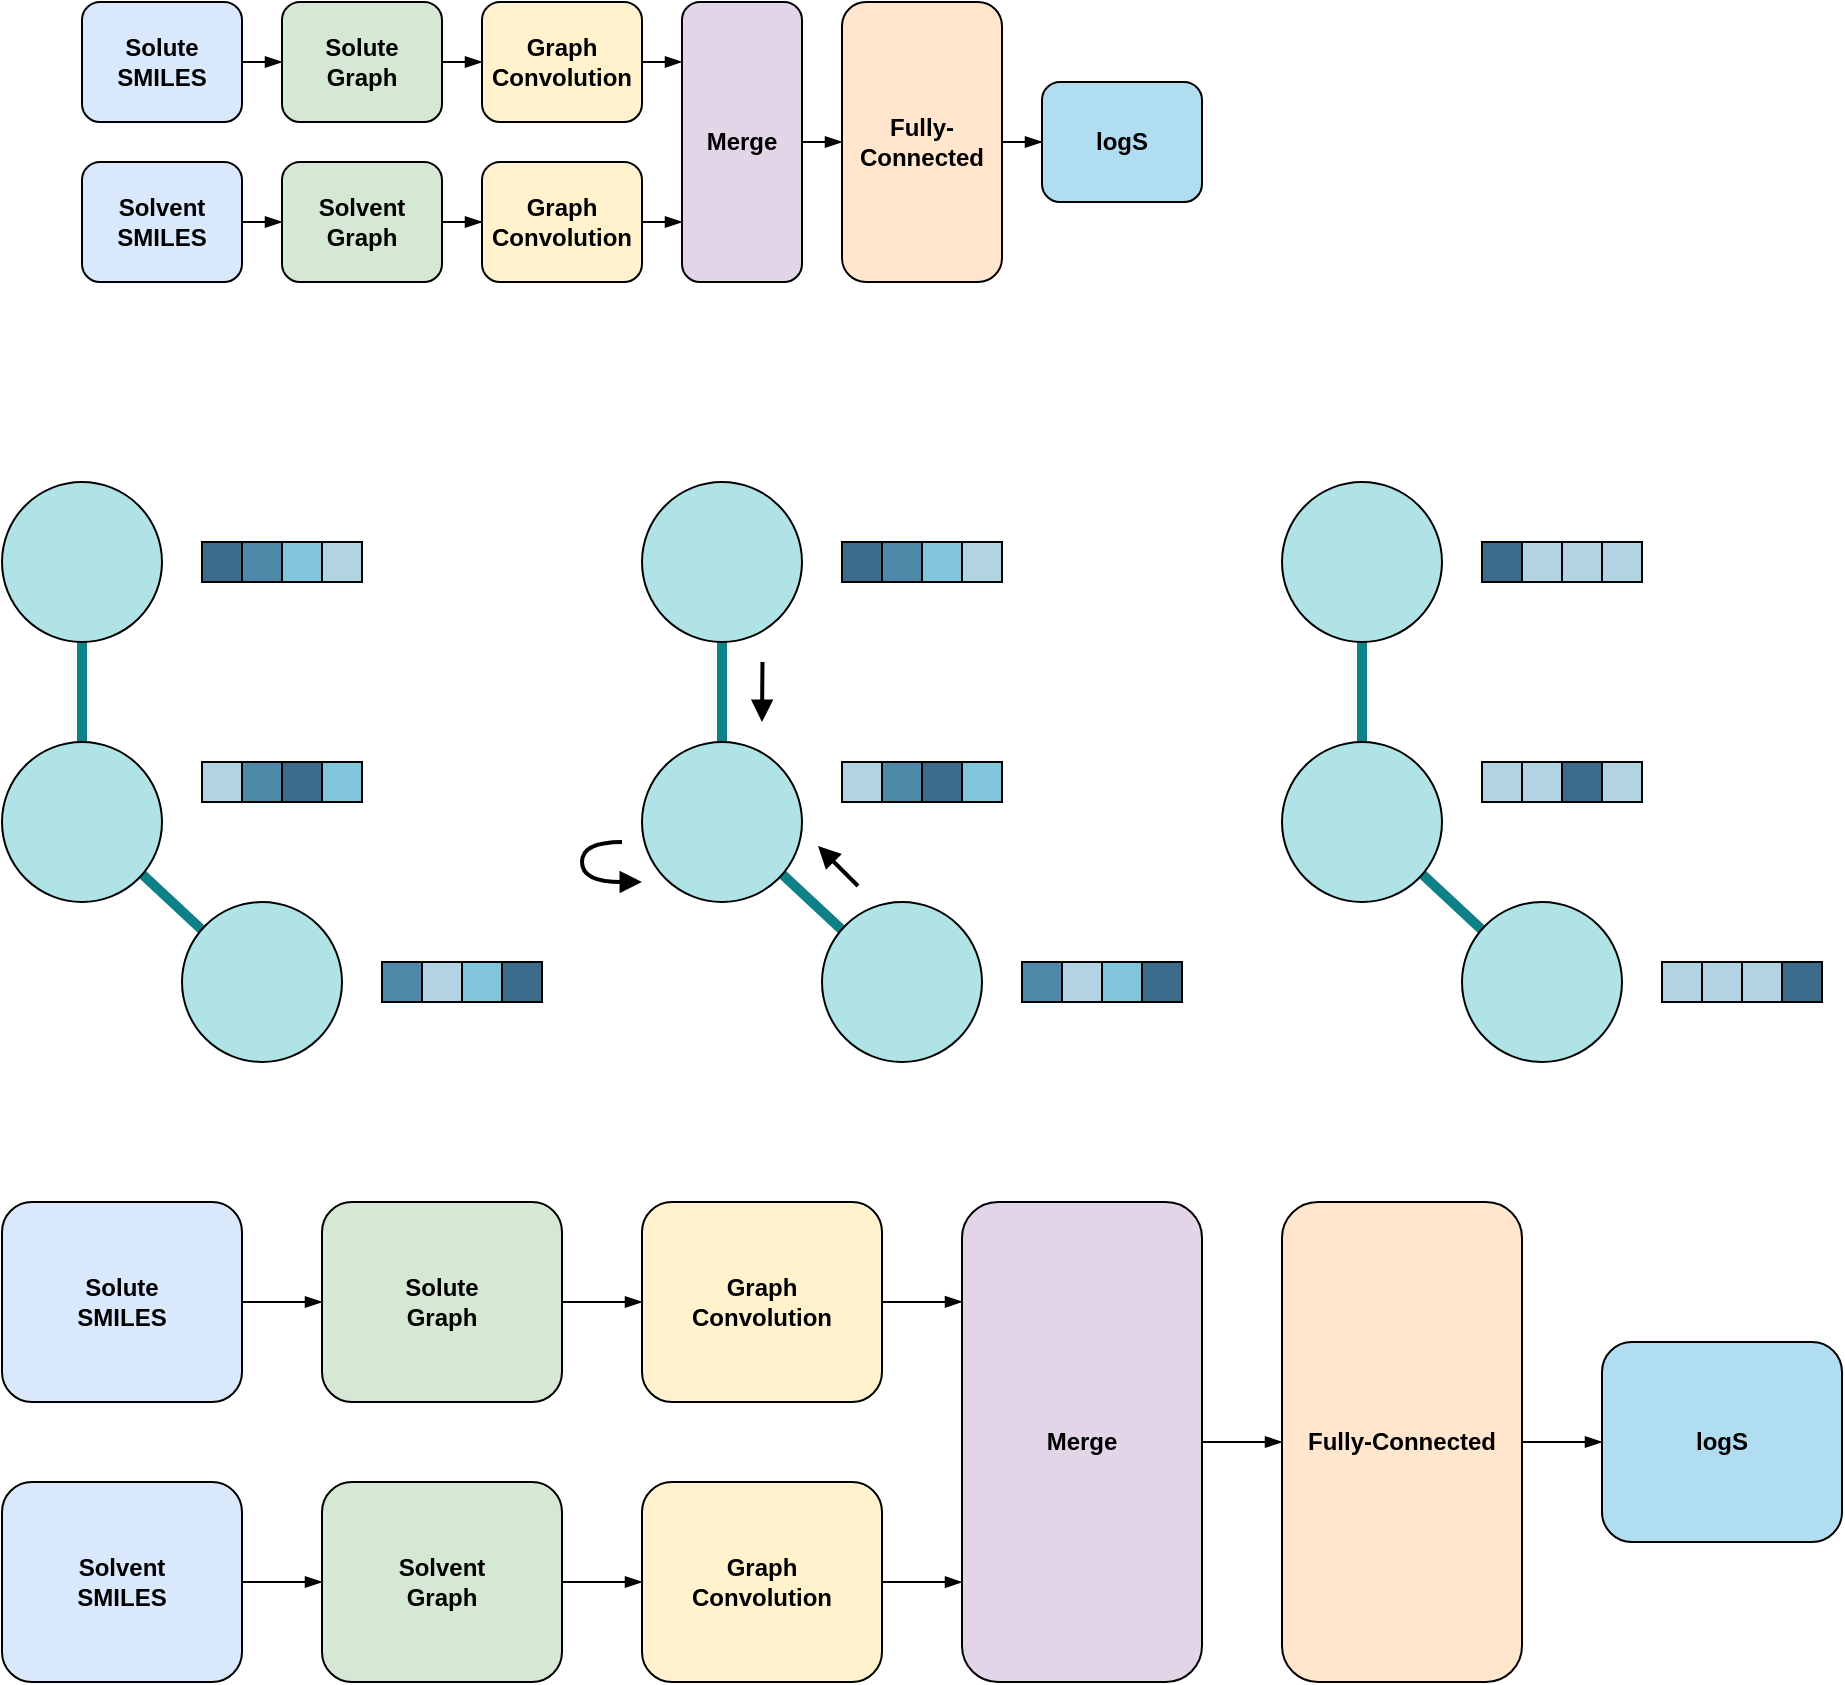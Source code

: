 <mxfile version="14.4.4" type="github">
  <diagram id="C5RBs43oDa-KdzZeNtuy" name="Page-1">
    <mxGraphModel dx="865" dy="517" grid="1" gridSize="10" guides="1" tooltips="1" connect="1" arrows="1" fold="1" page="1" pageScale="1" pageWidth="827" pageHeight="1169" math="0" shadow="0">
      <root>
        <mxCell id="WIyWlLk6GJQsqaUBKTNV-0" />
        <mxCell id="WIyWlLk6GJQsqaUBKTNV-1" parent="WIyWlLk6GJQsqaUBKTNV-0" />
        <mxCell id="qyxr5L-9Lcjn7ODCekHI-40" style="edgeStyle=orthogonalEdgeStyle;rounded=0;orthogonalLoop=1;jettySize=auto;html=1;exitX=1;exitY=0.5;exitDx=0;exitDy=0;entryX=0;entryY=0.5;entryDx=0;entryDy=0;fontStyle=1;endArrow=blockThin;endFill=1;" parent="WIyWlLk6GJQsqaUBKTNV-1" source="qyxr5L-9Lcjn7ODCekHI-23" target="qyxr5L-9Lcjn7ODCekHI-29" edge="1">
          <mxGeometry relative="1" as="geometry" />
        </mxCell>
        <mxCell id="qyxr5L-9Lcjn7ODCekHI-23" value="Solute&lt;br&gt;SMILES" style="rounded=1;whiteSpace=wrap;html=1;fontSize=12;glass=0;strokeWidth=1;shadow=0;fillColor=#dae8fc;fontStyle=1" parent="WIyWlLk6GJQsqaUBKTNV-1" vertex="1">
          <mxGeometry x="160" y="80" width="80" height="60" as="geometry" />
        </mxCell>
        <mxCell id="qyxr5L-9Lcjn7ODCekHI-43" style="edgeStyle=orthogonalEdgeStyle;rounded=0;orthogonalLoop=1;jettySize=auto;html=1;exitX=1;exitY=0.5;exitDx=0;exitDy=0;fontStyle=1;endArrow=blockThin;endFill=1;" parent="WIyWlLk6GJQsqaUBKTNV-1" source="qyxr5L-9Lcjn7ODCekHI-25" target="qyxr5L-9Lcjn7ODCekHI-33" edge="1">
          <mxGeometry relative="1" as="geometry" />
        </mxCell>
        <mxCell id="qyxr5L-9Lcjn7ODCekHI-25" value="Solvent&lt;br&gt;Graph" style="rounded=1;whiteSpace=wrap;html=1;fontSize=12;glass=0;strokeWidth=1;shadow=0;fillColor=#d5e8d4;fontStyle=1" parent="WIyWlLk6GJQsqaUBKTNV-1" vertex="1">
          <mxGeometry x="260" y="160" width="80" height="60" as="geometry" />
        </mxCell>
        <mxCell id="qyxr5L-9Lcjn7ODCekHI-41" style="edgeStyle=orthogonalEdgeStyle;rounded=0;orthogonalLoop=1;jettySize=auto;html=1;exitX=1;exitY=0.5;exitDx=0;exitDy=0;entryX=0;entryY=0.5;entryDx=0;entryDy=0;fontStyle=1;endArrow=blockThin;endFill=1;" parent="WIyWlLk6GJQsqaUBKTNV-1" source="qyxr5L-9Lcjn7ODCekHI-27" target="qyxr5L-9Lcjn7ODCekHI-25" edge="1">
          <mxGeometry relative="1" as="geometry" />
        </mxCell>
        <mxCell id="qyxr5L-9Lcjn7ODCekHI-27" value="Solvent&lt;br&gt;SMILES" style="rounded=1;whiteSpace=wrap;html=1;fontSize=12;glass=0;strokeWidth=1;shadow=0;fillColor=#dae8fc;fontStyle=1" parent="WIyWlLk6GJQsqaUBKTNV-1" vertex="1">
          <mxGeometry x="160" y="160" width="80" height="60" as="geometry" />
        </mxCell>
        <mxCell id="qyxr5L-9Lcjn7ODCekHI-42" style="edgeStyle=orthogonalEdgeStyle;rounded=0;orthogonalLoop=1;jettySize=auto;html=1;exitX=1;exitY=0.5;exitDx=0;exitDy=0;entryX=0;entryY=0.5;entryDx=0;entryDy=0;fontStyle=1;endArrow=blockThin;endFill=1;" parent="WIyWlLk6GJQsqaUBKTNV-1" source="qyxr5L-9Lcjn7ODCekHI-29" target="qyxr5L-9Lcjn7ODCekHI-31" edge="1">
          <mxGeometry relative="1" as="geometry" />
        </mxCell>
        <mxCell id="qyxr5L-9Lcjn7ODCekHI-29" value="Solute&lt;br&gt;Graph" style="rounded=1;whiteSpace=wrap;html=1;fontSize=12;glass=0;strokeWidth=1;shadow=0;fillColor=#d5e8d4;fontStyle=1" parent="WIyWlLk6GJQsqaUBKTNV-1" vertex="1">
          <mxGeometry x="260" y="80" width="80" height="60" as="geometry" />
        </mxCell>
        <mxCell id="qyxr5L-9Lcjn7ODCekHI-44" style="edgeStyle=orthogonalEdgeStyle;rounded=0;orthogonalLoop=1;jettySize=auto;html=1;exitX=1;exitY=0.5;exitDx=0;exitDy=0;entryX=0;entryY=0.214;entryDx=0;entryDy=0;entryPerimeter=0;fontStyle=1;endArrow=blockThin;endFill=1;" parent="WIyWlLk6GJQsqaUBKTNV-1" source="qyxr5L-9Lcjn7ODCekHI-31" target="qyxr5L-9Lcjn7ODCekHI-35" edge="1">
          <mxGeometry relative="1" as="geometry" />
        </mxCell>
        <mxCell id="qyxr5L-9Lcjn7ODCekHI-31" value="Graph&lt;br&gt;Convolution" style="rounded=1;whiteSpace=wrap;html=1;fontSize=12;glass=0;strokeWidth=1;shadow=0;fillColor=#fff2cc;fontStyle=1" parent="WIyWlLk6GJQsqaUBKTNV-1" vertex="1">
          <mxGeometry x="360" y="80" width="80" height="60" as="geometry" />
        </mxCell>
        <mxCell id="qyxr5L-9Lcjn7ODCekHI-45" style="edgeStyle=orthogonalEdgeStyle;rounded=0;orthogonalLoop=1;jettySize=auto;html=1;exitX=1;exitY=0.5;exitDx=0;exitDy=0;entryX=0;entryY=0.786;entryDx=0;entryDy=0;entryPerimeter=0;fontStyle=1;endArrow=blockThin;endFill=1;" parent="WIyWlLk6GJQsqaUBKTNV-1" source="qyxr5L-9Lcjn7ODCekHI-33" target="qyxr5L-9Lcjn7ODCekHI-35" edge="1">
          <mxGeometry relative="1" as="geometry" />
        </mxCell>
        <mxCell id="qyxr5L-9Lcjn7ODCekHI-33" value="&lt;span&gt;Graph&lt;br&gt;&lt;/span&gt;&lt;span&gt;Convolution&lt;/span&gt;" style="rounded=1;whiteSpace=wrap;html=1;fontSize=12;glass=0;strokeWidth=1;shadow=0;fillColor=#fff2cc;fontStyle=1" parent="WIyWlLk6GJQsqaUBKTNV-1" vertex="1">
          <mxGeometry x="360" y="160" width="80" height="60" as="geometry" />
        </mxCell>
        <mxCell id="qyxr5L-9Lcjn7ODCekHI-46" style="edgeStyle=orthogonalEdgeStyle;rounded=0;orthogonalLoop=1;jettySize=auto;html=1;exitX=1;exitY=0.5;exitDx=0;exitDy=0;entryX=0;entryY=0.5;entryDx=0;entryDy=0;fontStyle=1;endArrow=blockThin;endFill=1;" parent="WIyWlLk6GJQsqaUBKTNV-1" source="qyxr5L-9Lcjn7ODCekHI-35" target="qyxr5L-9Lcjn7ODCekHI-37" edge="1">
          <mxGeometry relative="1" as="geometry" />
        </mxCell>
        <mxCell id="qyxr5L-9Lcjn7ODCekHI-35" value="Merge" style="rounded=1;whiteSpace=wrap;html=1;fontSize=12;glass=0;strokeWidth=1;shadow=0;fillColor=#e1d5e7;fontStyle=1" parent="WIyWlLk6GJQsqaUBKTNV-1" vertex="1">
          <mxGeometry x="460" y="80" width="60" height="140" as="geometry" />
        </mxCell>
        <mxCell id="qyxr5L-9Lcjn7ODCekHI-49" style="edgeStyle=orthogonalEdgeStyle;rounded=0;orthogonalLoop=1;jettySize=auto;html=1;entryX=0;entryY=0.5;entryDx=0;entryDy=0;fontStyle=1;endArrow=blockThin;endFill=1;" parent="WIyWlLk6GJQsqaUBKTNV-1" source="qyxr5L-9Lcjn7ODCekHI-37" target="qyxr5L-9Lcjn7ODCekHI-48" edge="1">
          <mxGeometry relative="1" as="geometry" />
        </mxCell>
        <mxCell id="qyxr5L-9Lcjn7ODCekHI-37" value="Fully-Connected" style="rounded=1;whiteSpace=wrap;html=1;fontSize=12;glass=0;strokeWidth=1;shadow=0;fillColor=#ffe6cc;fontStyle=1" parent="WIyWlLk6GJQsqaUBKTNV-1" vertex="1">
          <mxGeometry x="540" y="80" width="80" height="140" as="geometry" />
        </mxCell>
        <mxCell id="qyxr5L-9Lcjn7ODCekHI-48" value="logS" style="rounded=1;whiteSpace=wrap;html=1;fontSize=12;glass=0;strokeWidth=1;shadow=0;fillColor=#b1ddf0;fontStyle=1" parent="WIyWlLk6GJQsqaUBKTNV-1" vertex="1">
          <mxGeometry x="640" y="120" width="80" height="60" as="geometry" />
        </mxCell>
        <mxCell id="qyxr5L-9Lcjn7ODCekHI-85" value="" style="endArrow=none;html=1;entryX=0;entryY=0;entryDx=0;entryDy=0;exitX=1;exitY=1;exitDx=0;exitDy=0;strokeWidth=5;fillColor=#b0e3e6;strokeColor=#0e8088;" parent="WIyWlLk6GJQsqaUBKTNV-1" source="qyxr5L-9Lcjn7ODCekHI-86" target="qyxr5L-9Lcjn7ODCekHI-91" edge="1">
          <mxGeometry width="50" height="50" relative="1" as="geometry">
            <mxPoint x="490" y="460" as="sourcePoint" />
            <mxPoint x="490" y="420" as="targetPoint" />
          </mxGeometry>
        </mxCell>
        <mxCell id="qyxr5L-9Lcjn7ODCekHI-86" value="" style="ellipse;whiteSpace=wrap;html=1;aspect=fixed;fillColor=#b0e3e6;" parent="WIyWlLk6GJQsqaUBKTNV-1" vertex="1">
          <mxGeometry x="530" y="530" width="80" height="80" as="geometry" />
        </mxCell>
        <mxCell id="qyxr5L-9Lcjn7ODCekHI-89" value="" style="endArrow=none;html=1;entryX=0.5;entryY=1;entryDx=0;entryDy=0;exitX=0.5;exitY=0;exitDx=0;exitDy=0;strokeWidth=5;fillColor=#b0e3e6;strokeColor=#0e8088;" parent="WIyWlLk6GJQsqaUBKTNV-1" source="qyxr5L-9Lcjn7ODCekHI-90" target="qyxr5L-9Lcjn7ODCekHI-91" edge="1">
          <mxGeometry width="50" height="50" relative="1" as="geometry">
            <mxPoint x="560" y="350" as="sourcePoint" />
            <mxPoint x="461.716" y="471.716" as="targetPoint" />
          </mxGeometry>
        </mxCell>
        <mxCell id="qyxr5L-9Lcjn7ODCekHI-90" value="" style="ellipse;whiteSpace=wrap;html=1;aspect=fixed;fillColor=#b0e3e6;" parent="WIyWlLk6GJQsqaUBKTNV-1" vertex="1">
          <mxGeometry x="440" y="320" width="80" height="80" as="geometry" />
        </mxCell>
        <mxCell id="qyxr5L-9Lcjn7ODCekHI-91" value="" style="ellipse;whiteSpace=wrap;html=1;aspect=fixed;fillColor=#b0e3e6;" parent="WIyWlLk6GJQsqaUBKTNV-1" vertex="1">
          <mxGeometry x="440" y="450" width="80" height="80" as="geometry" />
        </mxCell>
        <mxCell id="qyxr5L-9Lcjn7ODCekHI-97" value="" style="rounded=0;whiteSpace=wrap;html=1;strokeColor=#000000;gradientColor=none;fillColor=#3b6c8c;" parent="WIyWlLk6GJQsqaUBKTNV-1" vertex="1">
          <mxGeometry x="540" y="350" width="20" height="20" as="geometry" />
        </mxCell>
        <mxCell id="qyxr5L-9Lcjn7ODCekHI-98" value="" style="rounded=0;whiteSpace=wrap;html=1;strokeColor=#000000;gradientColor=none;fillColor=#4e89a9;" parent="WIyWlLk6GJQsqaUBKTNV-1" vertex="1">
          <mxGeometry x="560" y="350" width="20" height="20" as="geometry" />
        </mxCell>
        <mxCell id="qyxr5L-9Lcjn7ODCekHI-99" value="" style="rounded=0;whiteSpace=wrap;html=1;strokeColor=#000000;gradientColor=none;fillColor=#81c5da;" parent="WIyWlLk6GJQsqaUBKTNV-1" vertex="1">
          <mxGeometry x="580" y="350" width="20" height="20" as="geometry" />
        </mxCell>
        <mxCell id="qyxr5L-9Lcjn7ODCekHI-100" value="" style="rounded=0;whiteSpace=wrap;html=1;strokeColor=#000000;gradientColor=none;fillColor=#b2d3e2;" parent="WIyWlLk6GJQsqaUBKTNV-1" vertex="1">
          <mxGeometry x="600" y="350" width="20" height="20" as="geometry" />
        </mxCell>
        <mxCell id="qyxr5L-9Lcjn7ODCekHI-122" value="" style="curved=1;endArrow=block;html=1;strokeColor=#000000;strokeWidth=2;fillColor=#000000;endFill=1;" parent="WIyWlLk6GJQsqaUBKTNV-1" edge="1">
          <mxGeometry width="50" height="50" relative="1" as="geometry">
            <mxPoint x="430" y="500" as="sourcePoint" />
            <mxPoint x="440" y="520" as="targetPoint" />
            <Array as="points">
              <mxPoint x="410" y="500" />
              <mxPoint x="410" y="520" />
            </Array>
          </mxGeometry>
        </mxCell>
        <mxCell id="qyxr5L-9Lcjn7ODCekHI-144" value="" style="endArrow=block;html=1;strokeColor=#000000;strokeWidth=2;fillColor=#000000;endFill=1;" parent="WIyWlLk6GJQsqaUBKTNV-1" edge="1">
          <mxGeometry width="50" height="50" relative="1" as="geometry">
            <mxPoint x="500.24" y="410" as="sourcePoint" />
            <mxPoint x="500" y="440" as="targetPoint" />
          </mxGeometry>
        </mxCell>
        <mxCell id="qyxr5L-9Lcjn7ODCekHI-145" value="" style="endArrow=block;html=1;strokeColor=#000000;strokeWidth=2;fillColor=#000000;endFill=1;" parent="WIyWlLk6GJQsqaUBKTNV-1" edge="1">
          <mxGeometry width="50" height="50" relative="1" as="geometry">
            <mxPoint x="548" y="522" as="sourcePoint" />
            <mxPoint x="528" y="502" as="targetPoint" />
          </mxGeometry>
        </mxCell>
        <mxCell id="qyxr5L-9Lcjn7ODCekHI-146" value="" style="rounded=0;whiteSpace=wrap;html=1;strokeColor=#000000;gradientColor=none;fillColor=#3b6c8c;" parent="WIyWlLk6GJQsqaUBKTNV-1" vertex="1">
          <mxGeometry x="580" y="460" width="20" height="20" as="geometry" />
        </mxCell>
        <mxCell id="qyxr5L-9Lcjn7ODCekHI-147" value="" style="rounded=0;whiteSpace=wrap;html=1;strokeColor=#000000;gradientColor=none;fillColor=#4e89a9;" parent="WIyWlLk6GJQsqaUBKTNV-1" vertex="1">
          <mxGeometry x="560" y="460" width="20" height="20" as="geometry" />
        </mxCell>
        <mxCell id="qyxr5L-9Lcjn7ODCekHI-148" value="" style="rounded=0;whiteSpace=wrap;html=1;strokeColor=#000000;gradientColor=none;fillColor=#81c5da;" parent="WIyWlLk6GJQsqaUBKTNV-1" vertex="1">
          <mxGeometry x="600" y="460" width="20" height="20" as="geometry" />
        </mxCell>
        <mxCell id="qyxr5L-9Lcjn7ODCekHI-149" value="" style="rounded=0;whiteSpace=wrap;html=1;strokeColor=#000000;gradientColor=none;fillColor=#b2d3e2;" parent="WIyWlLk6GJQsqaUBKTNV-1" vertex="1">
          <mxGeometry x="540" y="460" width="20" height="20" as="geometry" />
        </mxCell>
        <mxCell id="qyxr5L-9Lcjn7ODCekHI-154" value="" style="rounded=0;whiteSpace=wrap;html=1;strokeColor=#000000;gradientColor=none;fillColor=#3b6c8c;" parent="WIyWlLk6GJQsqaUBKTNV-1" vertex="1">
          <mxGeometry x="690" y="560" width="20" height="20" as="geometry" />
        </mxCell>
        <mxCell id="qyxr5L-9Lcjn7ODCekHI-155" value="" style="rounded=0;whiteSpace=wrap;html=1;strokeColor=#000000;gradientColor=none;fillColor=#4e89a9;" parent="WIyWlLk6GJQsqaUBKTNV-1" vertex="1">
          <mxGeometry x="630" y="560" width="20" height="20" as="geometry" />
        </mxCell>
        <mxCell id="qyxr5L-9Lcjn7ODCekHI-156" value="" style="rounded=0;whiteSpace=wrap;html=1;strokeColor=#000000;gradientColor=none;fillColor=#81c5da;" parent="WIyWlLk6GJQsqaUBKTNV-1" vertex="1">
          <mxGeometry x="670" y="560" width="20" height="20" as="geometry" />
        </mxCell>
        <mxCell id="qyxr5L-9Lcjn7ODCekHI-157" value="" style="rounded=0;whiteSpace=wrap;html=1;strokeColor=#000000;gradientColor=none;fillColor=#b2d3e2;" parent="WIyWlLk6GJQsqaUBKTNV-1" vertex="1">
          <mxGeometry x="650" y="560" width="20" height="20" as="geometry" />
        </mxCell>
        <mxCell id="qyxr5L-9Lcjn7ODCekHI-162" value="" style="endArrow=none;html=1;entryX=0;entryY=0;entryDx=0;entryDy=0;exitX=1;exitY=1;exitDx=0;exitDy=0;strokeWidth=5;fillColor=#b0e3e6;strokeColor=#0e8088;" parent="WIyWlLk6GJQsqaUBKTNV-1" source="qyxr5L-9Lcjn7ODCekHI-163" target="qyxr5L-9Lcjn7ODCekHI-166" edge="1">
          <mxGeometry width="50" height="50" relative="1" as="geometry">
            <mxPoint x="810" y="460" as="sourcePoint" />
            <mxPoint x="810" y="420" as="targetPoint" />
          </mxGeometry>
        </mxCell>
        <mxCell id="qyxr5L-9Lcjn7ODCekHI-163" value="" style="ellipse;whiteSpace=wrap;html=1;aspect=fixed;fillColor=#b0e3e6;" parent="WIyWlLk6GJQsqaUBKTNV-1" vertex="1">
          <mxGeometry x="850" y="530" width="80" height="80" as="geometry" />
        </mxCell>
        <mxCell id="qyxr5L-9Lcjn7ODCekHI-164" value="" style="endArrow=none;html=1;entryX=0.5;entryY=1;entryDx=0;entryDy=0;exitX=0.5;exitY=0;exitDx=0;exitDy=0;strokeWidth=5;fillColor=#b0e3e6;strokeColor=#0e8088;" parent="WIyWlLk6GJQsqaUBKTNV-1" source="qyxr5L-9Lcjn7ODCekHI-165" target="qyxr5L-9Lcjn7ODCekHI-166" edge="1">
          <mxGeometry width="50" height="50" relative="1" as="geometry">
            <mxPoint x="880" y="350" as="sourcePoint" />
            <mxPoint x="781.716" y="471.716" as="targetPoint" />
          </mxGeometry>
        </mxCell>
        <mxCell id="qyxr5L-9Lcjn7ODCekHI-165" value="" style="ellipse;whiteSpace=wrap;html=1;aspect=fixed;fillColor=#b0e3e6;" parent="WIyWlLk6GJQsqaUBKTNV-1" vertex="1">
          <mxGeometry x="760" y="320" width="80" height="80" as="geometry" />
        </mxCell>
        <mxCell id="qyxr5L-9Lcjn7ODCekHI-166" value="" style="ellipse;whiteSpace=wrap;html=1;aspect=fixed;fillColor=#b0e3e6;" parent="WIyWlLk6GJQsqaUBKTNV-1" vertex="1">
          <mxGeometry x="760" y="450" width="80" height="80" as="geometry" />
        </mxCell>
        <mxCell id="qyxr5L-9Lcjn7ODCekHI-167" value="" style="rounded=0;whiteSpace=wrap;html=1;strokeColor=#000000;gradientColor=none;fillColor=#3b6c8c;" parent="WIyWlLk6GJQsqaUBKTNV-1" vertex="1">
          <mxGeometry x="860" y="350" width="20" height="20" as="geometry" />
        </mxCell>
        <mxCell id="qyxr5L-9Lcjn7ODCekHI-170" value="" style="rounded=0;whiteSpace=wrap;html=1;strokeColor=#000000;gradientColor=none;fillColor=#b2d3e2;" parent="WIyWlLk6GJQsqaUBKTNV-1" vertex="1">
          <mxGeometry x="920" y="350" width="20" height="20" as="geometry" />
        </mxCell>
        <mxCell id="qyxr5L-9Lcjn7ODCekHI-174" value="" style="rounded=0;whiteSpace=wrap;html=1;strokeColor=#000000;gradientColor=none;fillColor=#3b6c8c;" parent="WIyWlLk6GJQsqaUBKTNV-1" vertex="1">
          <mxGeometry x="900" y="460" width="20" height="20" as="geometry" />
        </mxCell>
        <mxCell id="qyxr5L-9Lcjn7ODCekHI-177" value="" style="rounded=0;whiteSpace=wrap;html=1;strokeColor=#000000;gradientColor=none;fillColor=#b2d3e2;" parent="WIyWlLk6GJQsqaUBKTNV-1" vertex="1">
          <mxGeometry x="860" y="460" width="20" height="20" as="geometry" />
        </mxCell>
        <mxCell id="qyxr5L-9Lcjn7ODCekHI-178" value="" style="rounded=0;whiteSpace=wrap;html=1;strokeColor=#000000;gradientColor=none;fillColor=#3b6c8c;" parent="WIyWlLk6GJQsqaUBKTNV-1" vertex="1">
          <mxGeometry x="1010" y="560" width="20" height="20" as="geometry" />
        </mxCell>
        <mxCell id="qyxr5L-9Lcjn7ODCekHI-181" value="" style="rounded=0;whiteSpace=wrap;html=1;strokeColor=#000000;gradientColor=none;fillColor=#b2d3e2;" parent="WIyWlLk6GJQsqaUBKTNV-1" vertex="1">
          <mxGeometry x="970" y="560" width="20" height="20" as="geometry" />
        </mxCell>
        <mxCell id="qyxr5L-9Lcjn7ODCekHI-182" value="" style="rounded=0;whiteSpace=wrap;html=1;strokeColor=#000000;gradientColor=none;fillColor=#b2d3e2;" parent="WIyWlLk6GJQsqaUBKTNV-1" vertex="1">
          <mxGeometry x="880" y="460" width="20" height="20" as="geometry" />
        </mxCell>
        <mxCell id="qyxr5L-9Lcjn7ODCekHI-183" value="" style="rounded=0;whiteSpace=wrap;html=1;strokeColor=#000000;gradientColor=none;fillColor=#b2d3e2;" parent="WIyWlLk6GJQsqaUBKTNV-1" vertex="1">
          <mxGeometry x="920" y="460" width="20" height="20" as="geometry" />
        </mxCell>
        <mxCell id="qyxr5L-9Lcjn7ODCekHI-184" value="" style="rounded=0;whiteSpace=wrap;html=1;strokeColor=#000000;gradientColor=none;fillColor=#b2d3e2;" parent="WIyWlLk6GJQsqaUBKTNV-1" vertex="1">
          <mxGeometry x="900" y="350" width="20" height="20" as="geometry" />
        </mxCell>
        <mxCell id="qyxr5L-9Lcjn7ODCekHI-185" value="" style="rounded=0;whiteSpace=wrap;html=1;strokeColor=#000000;gradientColor=none;fillColor=#b2d3e2;" parent="WIyWlLk6GJQsqaUBKTNV-1" vertex="1">
          <mxGeometry x="880" y="350" width="20" height="20" as="geometry" />
        </mxCell>
        <mxCell id="qyxr5L-9Lcjn7ODCekHI-186" value="" style="rounded=0;whiteSpace=wrap;html=1;strokeColor=#000000;gradientColor=none;fillColor=#b2d3e2;" parent="WIyWlLk6GJQsqaUBKTNV-1" vertex="1">
          <mxGeometry x="950" y="560" width="20" height="20" as="geometry" />
        </mxCell>
        <mxCell id="qyxr5L-9Lcjn7ODCekHI-187" value="" style="rounded=0;whiteSpace=wrap;html=1;strokeColor=#000000;gradientColor=none;fillColor=#b2d3e2;" parent="WIyWlLk6GJQsqaUBKTNV-1" vertex="1">
          <mxGeometry x="990" y="560" width="20" height="20" as="geometry" />
        </mxCell>
        <mxCell id="qyxr5L-9Lcjn7ODCekHI-225" value="" style="endArrow=none;html=1;entryX=0;entryY=0;entryDx=0;entryDy=0;exitX=1;exitY=1;exitDx=0;exitDy=0;strokeWidth=5;fillColor=#b0e3e6;strokeColor=#0e8088;" parent="WIyWlLk6GJQsqaUBKTNV-1" source="qyxr5L-9Lcjn7ODCekHI-226" target="qyxr5L-9Lcjn7ODCekHI-229" edge="1">
          <mxGeometry width="50" height="50" relative="1" as="geometry">
            <mxPoint x="170" y="460" as="sourcePoint" />
            <mxPoint x="170" y="420" as="targetPoint" />
          </mxGeometry>
        </mxCell>
        <mxCell id="qyxr5L-9Lcjn7ODCekHI-226" value="" style="ellipse;whiteSpace=wrap;html=1;aspect=fixed;fillColor=#b0e3e6;" parent="WIyWlLk6GJQsqaUBKTNV-1" vertex="1">
          <mxGeometry x="210" y="530" width="80" height="80" as="geometry" />
        </mxCell>
        <mxCell id="qyxr5L-9Lcjn7ODCekHI-227" value="" style="endArrow=none;html=1;entryX=0.5;entryY=1;entryDx=0;entryDy=0;exitX=0.5;exitY=0;exitDx=0;exitDy=0;strokeWidth=5;fillColor=#b0e3e6;strokeColor=#0e8088;" parent="WIyWlLk6GJQsqaUBKTNV-1" source="qyxr5L-9Lcjn7ODCekHI-228" target="qyxr5L-9Lcjn7ODCekHI-229" edge="1">
          <mxGeometry width="50" height="50" relative="1" as="geometry">
            <mxPoint x="240" y="350" as="sourcePoint" />
            <mxPoint x="141.716" y="471.716" as="targetPoint" />
          </mxGeometry>
        </mxCell>
        <mxCell id="qyxr5L-9Lcjn7ODCekHI-228" value="" style="ellipse;whiteSpace=wrap;html=1;aspect=fixed;fillColor=#b0e3e6;" parent="WIyWlLk6GJQsqaUBKTNV-1" vertex="1">
          <mxGeometry x="120" y="320" width="80" height="80" as="geometry" />
        </mxCell>
        <mxCell id="qyxr5L-9Lcjn7ODCekHI-229" value="" style="ellipse;whiteSpace=wrap;html=1;aspect=fixed;fillColor=#b0e3e6;" parent="WIyWlLk6GJQsqaUBKTNV-1" vertex="1">
          <mxGeometry x="120" y="450" width="80" height="80" as="geometry" />
        </mxCell>
        <mxCell id="qyxr5L-9Lcjn7ODCekHI-230" value="" style="rounded=0;whiteSpace=wrap;html=1;strokeColor=#000000;gradientColor=none;fillColor=#3b6c8c;" parent="WIyWlLk6GJQsqaUBKTNV-1" vertex="1">
          <mxGeometry x="220" y="350" width="20" height="20" as="geometry" />
        </mxCell>
        <mxCell id="qyxr5L-9Lcjn7ODCekHI-231" value="" style="rounded=0;whiteSpace=wrap;html=1;strokeColor=#000000;gradientColor=none;fillColor=#4e89a9;" parent="WIyWlLk6GJQsqaUBKTNV-1" vertex="1">
          <mxGeometry x="240" y="350" width="20" height="20" as="geometry" />
        </mxCell>
        <mxCell id="qyxr5L-9Lcjn7ODCekHI-232" value="" style="rounded=0;whiteSpace=wrap;html=1;strokeColor=#000000;gradientColor=none;fillColor=#81c5da;" parent="WIyWlLk6GJQsqaUBKTNV-1" vertex="1">
          <mxGeometry x="260" y="350" width="20" height="20" as="geometry" />
        </mxCell>
        <mxCell id="qyxr5L-9Lcjn7ODCekHI-233" value="" style="rounded=0;whiteSpace=wrap;html=1;strokeColor=#000000;gradientColor=none;fillColor=#b2d3e2;" parent="WIyWlLk6GJQsqaUBKTNV-1" vertex="1">
          <mxGeometry x="280" y="350" width="20" height="20" as="geometry" />
        </mxCell>
        <mxCell id="qyxr5L-9Lcjn7ODCekHI-237" value="" style="rounded=0;whiteSpace=wrap;html=1;strokeColor=#000000;gradientColor=none;fillColor=#3b6c8c;" parent="WIyWlLk6GJQsqaUBKTNV-1" vertex="1">
          <mxGeometry x="260" y="460" width="20" height="20" as="geometry" />
        </mxCell>
        <mxCell id="qyxr5L-9Lcjn7ODCekHI-238" value="" style="rounded=0;whiteSpace=wrap;html=1;strokeColor=#000000;gradientColor=none;fillColor=#4e89a9;" parent="WIyWlLk6GJQsqaUBKTNV-1" vertex="1">
          <mxGeometry x="240" y="460" width="20" height="20" as="geometry" />
        </mxCell>
        <mxCell id="qyxr5L-9Lcjn7ODCekHI-239" value="" style="rounded=0;whiteSpace=wrap;html=1;strokeColor=#000000;gradientColor=none;fillColor=#81c5da;" parent="WIyWlLk6GJQsqaUBKTNV-1" vertex="1">
          <mxGeometry x="280" y="460" width="20" height="20" as="geometry" />
        </mxCell>
        <mxCell id="qyxr5L-9Lcjn7ODCekHI-240" value="" style="rounded=0;whiteSpace=wrap;html=1;strokeColor=#000000;gradientColor=none;fillColor=#b2d3e2;" parent="WIyWlLk6GJQsqaUBKTNV-1" vertex="1">
          <mxGeometry x="220" y="460" width="20" height="20" as="geometry" />
        </mxCell>
        <mxCell id="qyxr5L-9Lcjn7ODCekHI-241" value="" style="rounded=0;whiteSpace=wrap;html=1;strokeColor=#000000;gradientColor=none;fillColor=#3b6c8c;" parent="WIyWlLk6GJQsqaUBKTNV-1" vertex="1">
          <mxGeometry x="370" y="560" width="20" height="20" as="geometry" />
        </mxCell>
        <mxCell id="qyxr5L-9Lcjn7ODCekHI-242" value="" style="rounded=0;whiteSpace=wrap;html=1;strokeColor=#000000;gradientColor=none;fillColor=#4e89a9;" parent="WIyWlLk6GJQsqaUBKTNV-1" vertex="1">
          <mxGeometry x="310" y="560" width="20" height="20" as="geometry" />
        </mxCell>
        <mxCell id="qyxr5L-9Lcjn7ODCekHI-243" value="" style="rounded=0;whiteSpace=wrap;html=1;strokeColor=#000000;gradientColor=none;fillColor=#81c5da;" parent="WIyWlLk6GJQsqaUBKTNV-1" vertex="1">
          <mxGeometry x="350" y="560" width="20" height="20" as="geometry" />
        </mxCell>
        <mxCell id="qyxr5L-9Lcjn7ODCekHI-244" value="" style="rounded=0;whiteSpace=wrap;html=1;strokeColor=#000000;gradientColor=none;fillColor=#b2d3e2;" parent="WIyWlLk6GJQsqaUBKTNV-1" vertex="1">
          <mxGeometry x="330" y="560" width="20" height="20" as="geometry" />
        </mxCell>
        <mxCell id="jSfOWu_2XMGtewB_2F4b-0" style="edgeStyle=orthogonalEdgeStyle;rounded=0;orthogonalLoop=1;jettySize=auto;html=1;exitX=1;exitY=0.5;exitDx=0;exitDy=0;entryX=0;entryY=0.5;entryDx=0;entryDy=0;fontStyle=1;endArrow=blockThin;endFill=1;" edge="1" parent="WIyWlLk6GJQsqaUBKTNV-1" source="jSfOWu_2XMGtewB_2F4b-1" target="jSfOWu_2XMGtewB_2F4b-7">
          <mxGeometry relative="1" as="geometry">
            <mxPoint x="460" y="710" as="sourcePoint" />
          </mxGeometry>
        </mxCell>
        <mxCell id="jSfOWu_2XMGtewB_2F4b-1" value="Solute&lt;br&gt;SMILES" style="rounded=1;whiteSpace=wrap;html=1;fontSize=12;glass=0;strokeWidth=1;shadow=0;fillColor=#dae8fc;fontStyle=1" vertex="1" parent="WIyWlLk6GJQsqaUBKTNV-1">
          <mxGeometry x="120" y="680" width="120" height="100" as="geometry" />
        </mxCell>
        <mxCell id="jSfOWu_2XMGtewB_2F4b-2" style="edgeStyle=orthogonalEdgeStyle;rounded=0;orthogonalLoop=1;jettySize=auto;html=1;exitX=1;exitY=0.5;exitDx=0;exitDy=0;fontStyle=1;endArrow=blockThin;endFill=1;" edge="1" parent="WIyWlLk6GJQsqaUBKTNV-1" source="jSfOWu_2XMGtewB_2F4b-3" target="jSfOWu_2XMGtewB_2F4b-11">
          <mxGeometry relative="1" as="geometry" />
        </mxCell>
        <mxCell id="jSfOWu_2XMGtewB_2F4b-3" value="Solvent&lt;br&gt;Graph" style="rounded=1;whiteSpace=wrap;html=1;fontSize=12;glass=0;strokeWidth=1;shadow=0;fillColor=#d5e8d4;fontStyle=1" vertex="1" parent="WIyWlLk6GJQsqaUBKTNV-1">
          <mxGeometry x="280" y="820" width="120" height="100" as="geometry" />
        </mxCell>
        <mxCell id="jSfOWu_2XMGtewB_2F4b-4" style="edgeStyle=orthogonalEdgeStyle;rounded=0;orthogonalLoop=1;jettySize=auto;html=1;exitX=1;exitY=0.5;exitDx=0;exitDy=0;entryX=0;entryY=0.5;entryDx=0;entryDy=0;fontStyle=1;endArrow=blockThin;endFill=1;" edge="1" parent="WIyWlLk6GJQsqaUBKTNV-1" source="jSfOWu_2XMGtewB_2F4b-5" target="jSfOWu_2XMGtewB_2F4b-3">
          <mxGeometry relative="1" as="geometry">
            <mxPoint x="460" y="790" as="sourcePoint" />
          </mxGeometry>
        </mxCell>
        <mxCell id="jSfOWu_2XMGtewB_2F4b-5" value="Solvent&lt;br&gt;SMILES" style="rounded=1;whiteSpace=wrap;html=1;fontSize=12;glass=0;strokeWidth=1;shadow=0;fillColor=#dae8fc;fontStyle=1" vertex="1" parent="WIyWlLk6GJQsqaUBKTNV-1">
          <mxGeometry x="120" y="820" width="120" height="100" as="geometry" />
        </mxCell>
        <mxCell id="jSfOWu_2XMGtewB_2F4b-22" style="edgeStyle=orthogonalEdgeStyle;curved=1;rounded=0;orthogonalLoop=1;jettySize=auto;html=1;entryX=0;entryY=0.5;entryDx=0;entryDy=0;endArrow=blockThin;endFill=1;" edge="1" parent="WIyWlLk6GJQsqaUBKTNV-1" source="jSfOWu_2XMGtewB_2F4b-7" target="jSfOWu_2XMGtewB_2F4b-9">
          <mxGeometry relative="1" as="geometry" />
        </mxCell>
        <mxCell id="jSfOWu_2XMGtewB_2F4b-7" value="Solute&lt;br&gt;Graph" style="rounded=1;whiteSpace=wrap;html=1;fontSize=12;glass=0;strokeWidth=1;shadow=0;fillColor=#d5e8d4;fontStyle=1" vertex="1" parent="WIyWlLk6GJQsqaUBKTNV-1">
          <mxGeometry x="280" y="680" width="120" height="100" as="geometry" />
        </mxCell>
        <mxCell id="jSfOWu_2XMGtewB_2F4b-25" style="edgeStyle=orthogonalEdgeStyle;curved=1;rounded=0;orthogonalLoop=1;jettySize=auto;html=1;entryX=0;entryY=0.208;entryDx=0;entryDy=0;entryPerimeter=0;endArrow=blockThin;endFill=1;" edge="1" parent="WIyWlLk6GJQsqaUBKTNV-1" source="jSfOWu_2XMGtewB_2F4b-9" target="jSfOWu_2XMGtewB_2F4b-13">
          <mxGeometry relative="1" as="geometry" />
        </mxCell>
        <mxCell id="jSfOWu_2XMGtewB_2F4b-9" value="Graph&lt;br&gt;Convolution" style="rounded=1;whiteSpace=wrap;html=1;fontSize=12;glass=0;strokeWidth=1;shadow=0;fillColor=#fff2cc;fontStyle=1" vertex="1" parent="WIyWlLk6GJQsqaUBKTNV-1">
          <mxGeometry x="440" y="680" width="120" height="100" as="geometry" />
        </mxCell>
        <mxCell id="jSfOWu_2XMGtewB_2F4b-24" style="edgeStyle=orthogonalEdgeStyle;curved=1;rounded=0;orthogonalLoop=1;jettySize=auto;html=1;entryX=0;entryY=0.792;entryDx=0;entryDy=0;entryPerimeter=0;endArrow=blockThin;endFill=1;" edge="1" parent="WIyWlLk6GJQsqaUBKTNV-1" source="jSfOWu_2XMGtewB_2F4b-11" target="jSfOWu_2XMGtewB_2F4b-13">
          <mxGeometry relative="1" as="geometry" />
        </mxCell>
        <mxCell id="jSfOWu_2XMGtewB_2F4b-11" value="&lt;span&gt;Graph&lt;br&gt;&lt;/span&gt;&lt;span&gt;Convolution&lt;/span&gt;" style="rounded=1;whiteSpace=wrap;html=1;fontSize=12;glass=0;strokeWidth=1;shadow=0;fillColor=#fff2cc;fontStyle=1" vertex="1" parent="WIyWlLk6GJQsqaUBKTNV-1">
          <mxGeometry x="440" y="820" width="120" height="100" as="geometry" />
        </mxCell>
        <mxCell id="jSfOWu_2XMGtewB_2F4b-20" style="edgeStyle=orthogonalEdgeStyle;curved=1;rounded=0;orthogonalLoop=1;jettySize=auto;html=1;entryX=0;entryY=0.5;entryDx=0;entryDy=0;endArrow=blockThin;endFill=1;" edge="1" parent="WIyWlLk6GJQsqaUBKTNV-1" source="jSfOWu_2XMGtewB_2F4b-13" target="jSfOWu_2XMGtewB_2F4b-15">
          <mxGeometry relative="1" as="geometry" />
        </mxCell>
        <mxCell id="jSfOWu_2XMGtewB_2F4b-13" value="Merge" style="rounded=1;whiteSpace=wrap;html=1;fontSize=12;glass=0;strokeWidth=1;shadow=0;fillColor=#e1d5e7;fontStyle=1" vertex="1" parent="WIyWlLk6GJQsqaUBKTNV-1">
          <mxGeometry x="600" y="680" width="120" height="240" as="geometry" />
        </mxCell>
        <mxCell id="jSfOWu_2XMGtewB_2F4b-14" style="edgeStyle=orthogonalEdgeStyle;rounded=0;orthogonalLoop=1;jettySize=auto;html=1;entryX=0;entryY=0.5;entryDx=0;entryDy=0;fontStyle=1;endArrow=blockThin;endFill=1;" edge="1" parent="WIyWlLk6GJQsqaUBKTNV-1" source="jSfOWu_2XMGtewB_2F4b-15" target="jSfOWu_2XMGtewB_2F4b-16">
          <mxGeometry relative="1" as="geometry" />
        </mxCell>
        <mxCell id="jSfOWu_2XMGtewB_2F4b-15" value="Fully-Connected" style="rounded=1;whiteSpace=wrap;html=1;fontSize=12;glass=0;strokeWidth=1;shadow=0;fillColor=#ffe6cc;fontStyle=1" vertex="1" parent="WIyWlLk6GJQsqaUBKTNV-1">
          <mxGeometry x="760" y="680" width="120" height="240" as="geometry" />
        </mxCell>
        <mxCell id="jSfOWu_2XMGtewB_2F4b-16" value="logS" style="rounded=1;whiteSpace=wrap;html=1;fontSize=12;glass=0;strokeWidth=1;shadow=0;fillColor=#b1ddf0;fontStyle=1" vertex="1" parent="WIyWlLk6GJQsqaUBKTNV-1">
          <mxGeometry x="920" y="750" width="120" height="100" as="geometry" />
        </mxCell>
      </root>
    </mxGraphModel>
  </diagram>
</mxfile>

